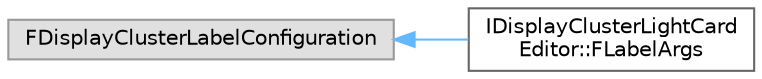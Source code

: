 digraph "Graphical Class Hierarchy"
{
 // INTERACTIVE_SVG=YES
 // LATEX_PDF_SIZE
  bgcolor="transparent";
  edge [fontname=Helvetica,fontsize=10,labelfontname=Helvetica,labelfontsize=10];
  node [fontname=Helvetica,fontsize=10,shape=box,height=0.2,width=0.4];
  rankdir="LR";
  Node0 [id="Node000000",label="FDisplayClusterLabelConfiguration",height=0.2,width=0.4,color="grey60", fillcolor="#E0E0E0", style="filled",tooltip=" "];
  Node0 -> Node1 [id="edge3723_Node000000_Node000001",dir="back",color="steelblue1",style="solid",tooltip=" "];
  Node1 [id="Node000001",label="IDisplayClusterLightCard\lEditor::FLabelArgs",height=0.2,width=0.4,color="grey40", fillcolor="white", style="filled",URL="$d8/d42/structIDisplayClusterLightCardEditor_1_1FLabelArgs.html",tooltip=" "];
}
